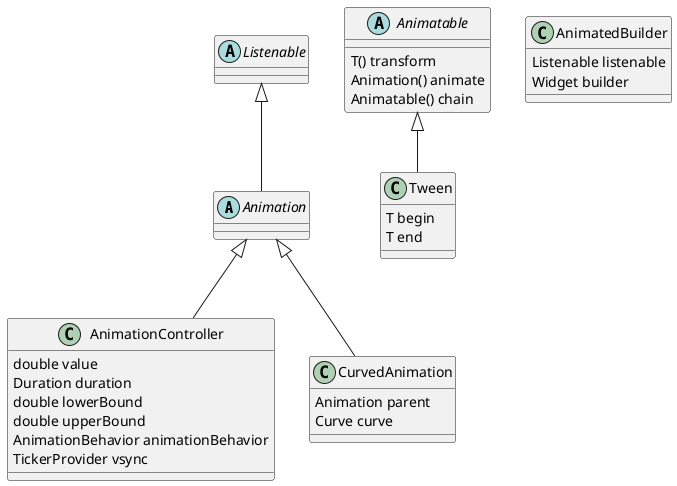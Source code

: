 @startuml
abstract class Animation {
    
}
abstract class Animatable {
    T() transform
    Animation() animate
    Animatable() chain
}
abstract class Listenable
class Tween {
    T begin
    T end
}
class AnimationController {
    double value
    Duration duration 
    double lowerBound
    double upperBound
    AnimationBehavior animationBehavior
    TickerProvider vsync
}
class CurvedAnimation {
    Animation parent
    Curve curve
}
class AnimatedBuilder {
    Listenable listenable
    Widget builder
}
Animation <|-- AnimationController
Listenable <|-- Animation
Animatable <|-- Tween
Animation <|-- CurvedAnimation
@enduml